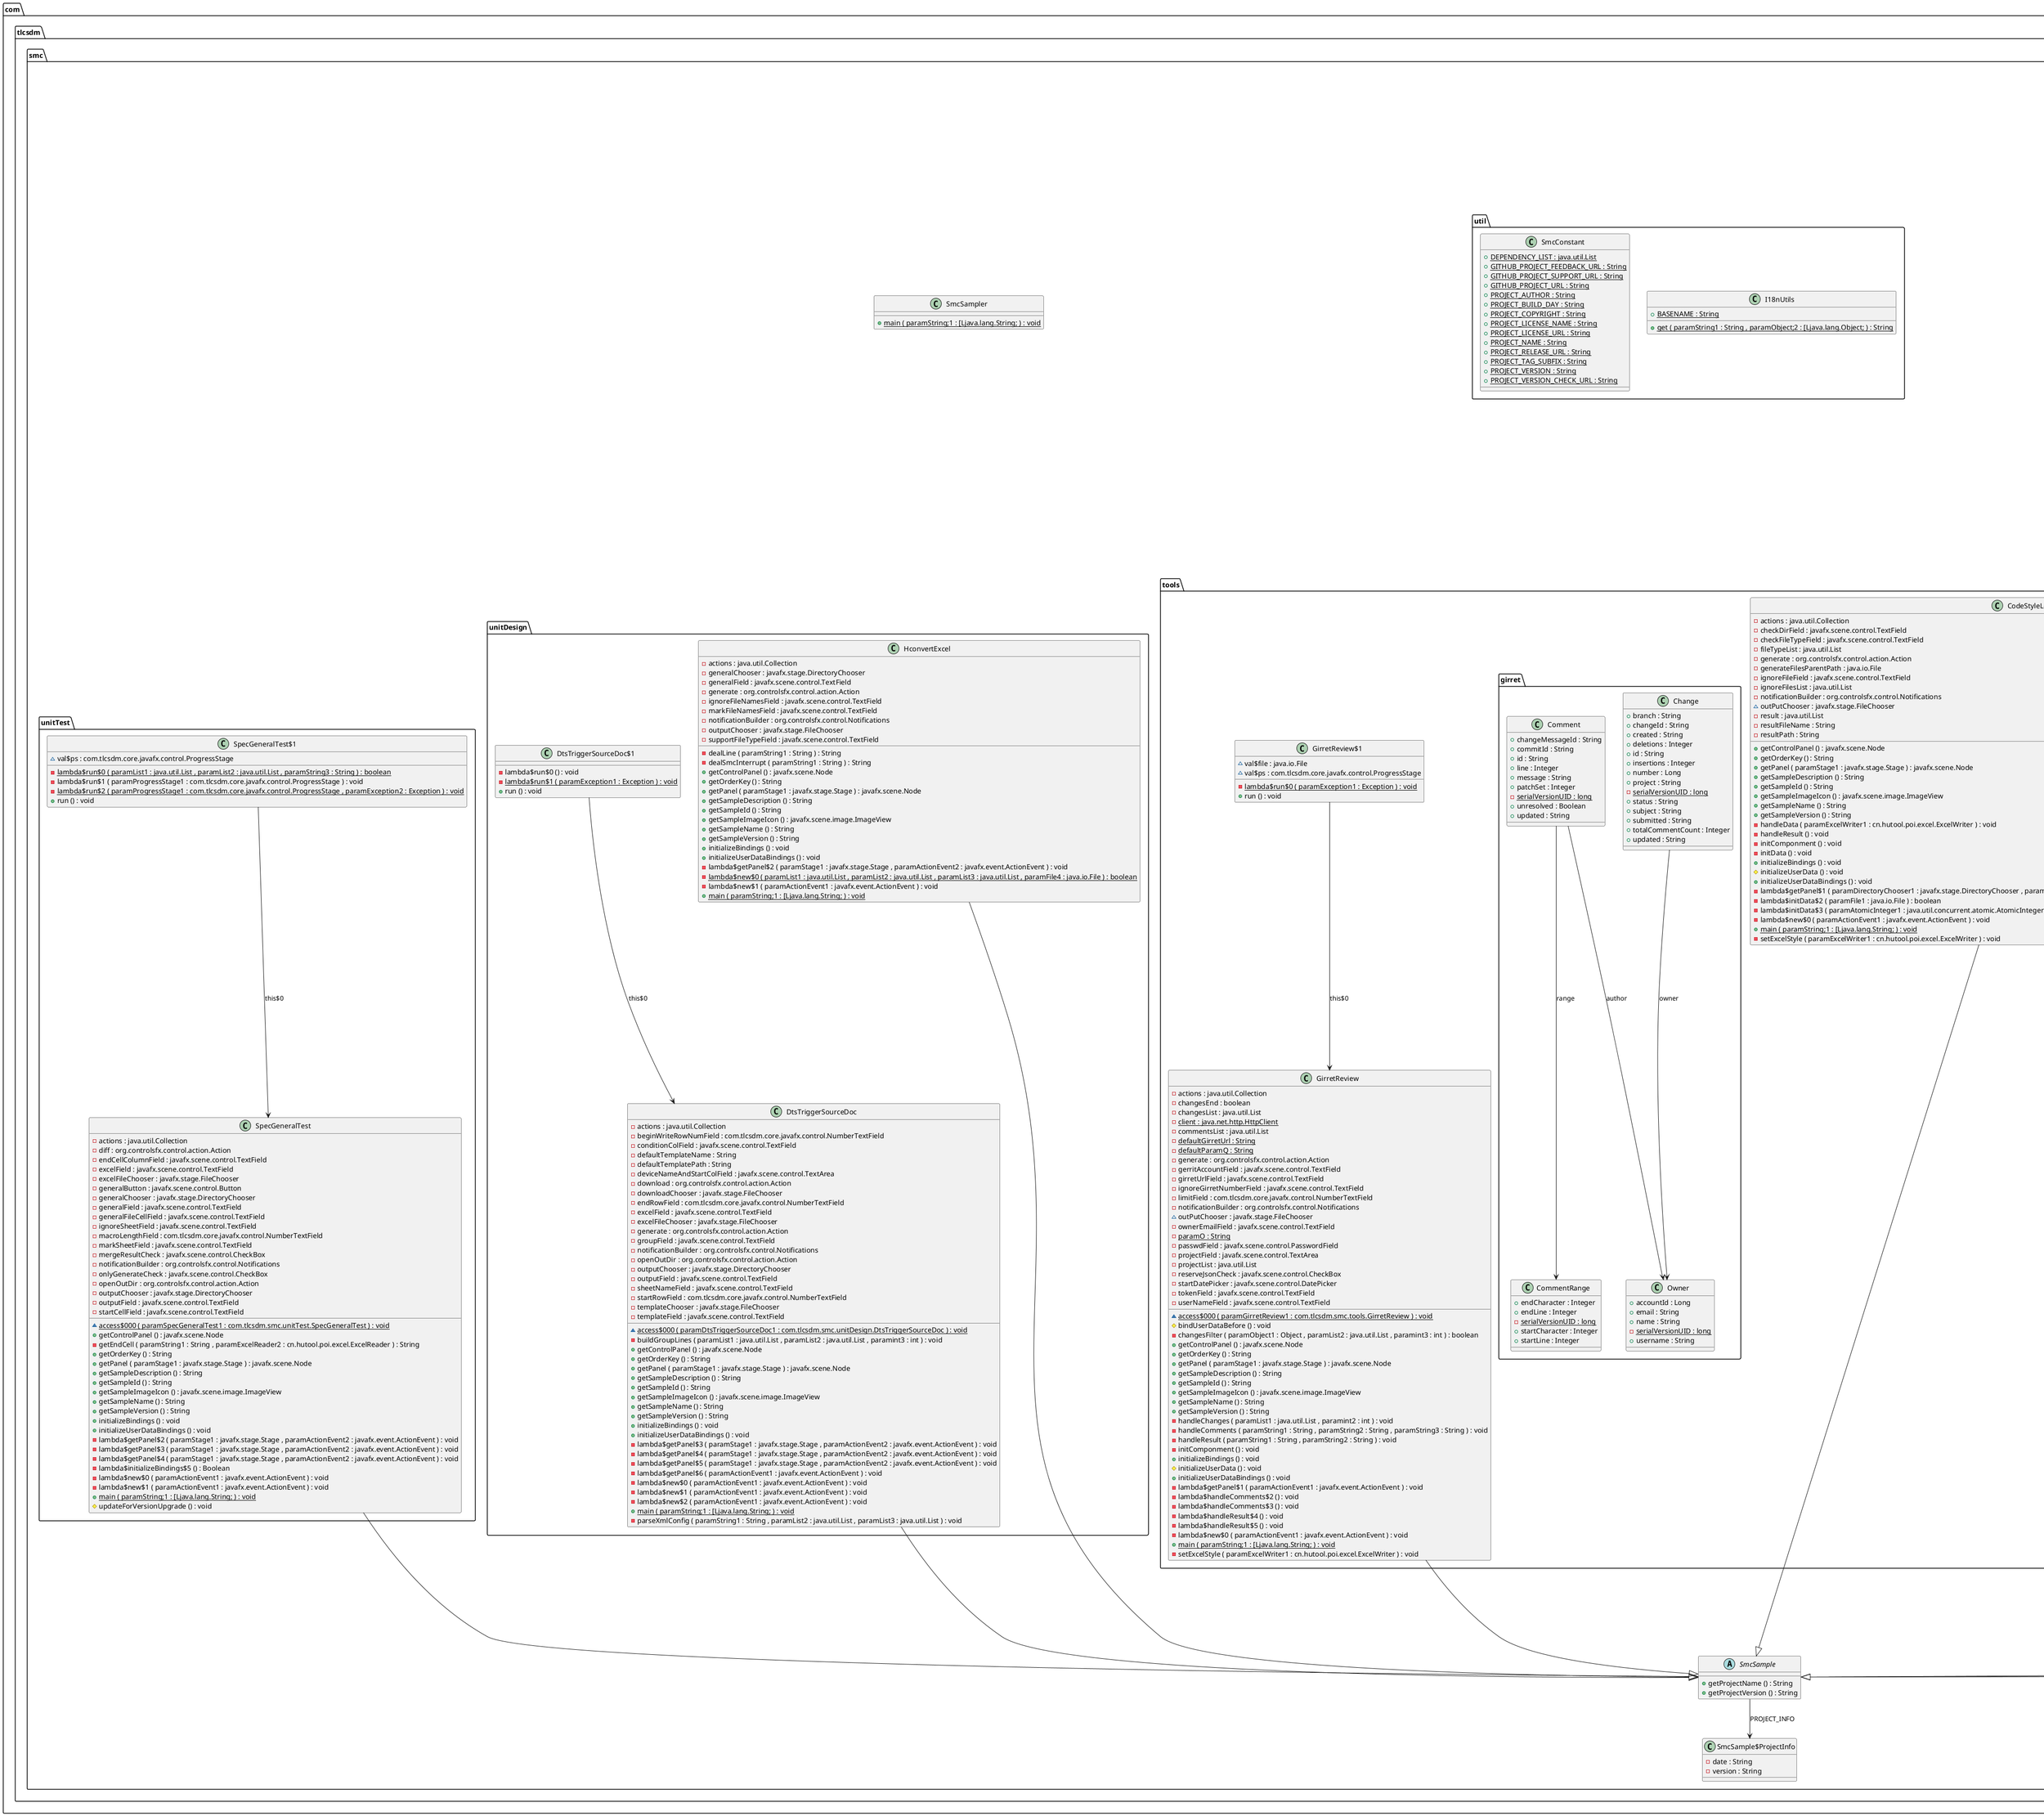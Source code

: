 @startuml

abstract class com.tlcsdm.smc.SmcSample {
	{method} +getProjectName () : String
	{method} +getProjectVersion () : String
}


class com.tlcsdm.smc.SmcSample$ProjectInfo {
	{field} -date : String
	{field} -version : String
}


class com.tlcsdm.smc.SmcSampler {
	{method}  {static} +main ( paramString;1 : [Ljava.lang.String; ) : void
}


class com.tlcsdm.smc.codeDev.DmaTriggerSourceCode {
	{field} -actions : java.util.Collection
	{field} -channelNumField : com.tlcsdm.core.javafx.control.NumberTextField
	{field} -defaultTemplateName : String
	{field} -defineLengthField : com.tlcsdm.core.javafx.control.NumberTextField
	{field} -deviceAndStartColField : javafx.scene.control.TextArea
	{field} -download : org.controlsfx.control.action.Action
	{field} -downloadChooser : javafx.stage.FileChooser
	{field} -endRowField : com.tlcsdm.core.javafx.control.NumberTextField
	{field} -excelField : javafx.scene.control.TextField
	{field} -excelFileChooser : javafx.stage.FileChooser
	{field} -generate : org.controlsfx.control.action.Action
	{field} -groupField : javafx.scene.control.TextField
	{field} -macroTemplateField : javafx.scene.control.TextField
	{field} -notificationBuilder : org.controlsfx.control.Notifications
	{field} -offsetField : com.tlcsdm.core.javafx.control.NumberTextField
	{field} -openOutDir : org.controlsfx.control.action.Action
	{field} -outParentFolder : String
	{field} -outputChooser : javafx.stage.DirectoryChooser
	{field} -outputField : javafx.scene.control.TextField
	{field} -settingComplexConditionField : javafx.scene.control.TextField
	{field} -sheetNameField : javafx.scene.control.TextField
	{field} -startRowField : com.tlcsdm.core.javafx.control.NumberTextField
	{field} -templateBindingRegNumPath : String
	{field} -templateBindingSelPath : String
	{field} -templateBindingTriggerPath : String
	{field} -templateCgdmaPath : String
	{field} -templateSettingPath : String
	{method} -createTemplateControl () : javafx.scene.control.TitledPane
	{method} +getControlPanel () : javafx.scene.Node
	{method} +getOrderKey () : String
	{method} +getPanel ( paramStage1 : javafx.stage.Stage ) : javafx.scene.Node
	{method} +getSampleDescription () : String
	{method} +getSampleId () : String
	{method} +getSampleImageIcon () : javafx.scene.image.ImageView
	{method} +getSampleName () : String
	{method} +getSampleVersion () : String
	{method} +initializeBindings () : void
	{method} +initializeUserDataBindings () : void
	{method} -lambda$getPanel$3 ( paramStage1 : javafx.stage.Stage , paramActionEvent2 : javafx.event.ActionEvent ) : void
	{method} -lambda$getPanel$4 ( paramStage1 : javafx.stage.Stage , paramActionEvent2 : javafx.event.ActionEvent ) : void
	{method} -lambda$new$0 ( paramActionEvent1 : javafx.event.ActionEvent ) : void
	{method} -lambda$new$1 ( paramActionEvent1 : javafx.event.ActionEvent ) : void
	{method} -lambda$new$2 ( paramActionEvent1 : javafx.event.ActionEvent ) : void
	{method}  {static} +main ( paramString;1 : [Ljava.lang.String; ) : void
}


class com.tlcsdm.smc.codeDev.DmaTriggerSourceCode$TransferRequest {
	{field} -device : String
	{field} -pins : String
	{field} -startCol : String
	{method} +device () : String
	{method} +equals ( paramObject1 : Object ) : boolean
	{method} +hashCode () : int
	{method} +pins () : String
	{method} +startCol () : String
	{method} +toString () : String
}


class com.tlcsdm.smc.codeDev.DtsTriggerSourceXml {
	{field} -actions : java.util.Collection
	{field} -endRowField : com.tlcsdm.core.javafx.control.NumberTextField
	{field} -excelField : javafx.scene.control.TextField
	{field} -excelFileChooser : javafx.stage.FileChooser
	{field} -generate : org.controlsfx.control.action.Action
	{field} -groupField : javafx.scene.control.TextField
	{field} -notificationBuilder : org.controlsfx.control.Notifications
	{field} -openOutDir : org.controlsfx.control.action.Action
	{field} -outputChooser : javafx.stage.DirectoryChooser
	{field} -outputField : javafx.scene.control.TextField
	{field} -sheetNameField : javafx.scene.control.TextField
	{field} -startRowField : com.tlcsdm.core.javafx.control.NumberTextField
	{field} -xmlFileNameAndStartColField : javafx.scene.control.TextArea
	{field} -xmlNameTemplateField : javafx.scene.control.TextField
	{method} +getControlPanel () : javafx.scene.Node
	{method} +getOrderKey () : String
	{method} +getPanel ( paramStage1 : javafx.stage.Stage ) : javafx.scene.Node
	{method} +getSampleDescription () : String
	{method} +getSampleId () : String
	{method} +getSampleImageIcon () : javafx.scene.image.ImageView
	{method} +getSampleName () : String
	{method} +getSampleVersion () : String
	{method} -getXmlGroupValue ( paramExcelReader1 : cn.hutool.poi.excel.ExcelReader , paramString2 : String , paramString3 : String ) : String
	{method} +initializeBindings () : void
	{method} +initializeUserDataBindings () : void
	{method} -lambda$getPanel$2 ( paramStage1 : javafx.stage.Stage , paramActionEvent2 : javafx.event.ActionEvent ) : void
	{method} -lambda$getPanel$3 ( paramStage1 : javafx.stage.Stage , paramActionEvent2 : javafx.event.ActionEvent ) : void
	{method} -lambda$new$0 ( paramActionEvent1 : javafx.event.ActionEvent ) : void
	{method} -lambda$new$1 ( paramActionEvent1 : javafx.event.ActionEvent ) : void
	{method}  {static} +main ( paramString;1 : [Ljava.lang.String; ) : void
	{method} -parseXmlConfig ( paramString1 : String , paramList2 : java.util.List , paramList3 : java.util.List ) : void
}


abstract class com.tlcsdm.smc.codeDev.ecm.AbstractEcmScript {
	{field} -actions : java.util.Collection
	{field} #categoryConfigField : javafx.scene.control.TextArea
	{field} #categoryIdColField : javafx.scene.control.TextField
	{field} #categorySheetNameField : javafx.scene.control.TextField
	{field} #categoryStartRowField : com.tlcsdm.core.javafx.control.NumberTextField
	{field} -defaultTemplateName : String
	{field} -download : org.controlsfx.control.action.Action
	{field} #downloadChooser : javafx.stage.FileChooser
	{field} #errorSourceDescColField : javafx.scene.control.TextField
	{field} #errorSourceDescColLabel : javafx.scene.control.Label
	{field} #errorSourceEnNameColField : javafx.scene.control.TextField
	{field} #errorSourceIdColField : javafx.scene.control.TextField
	{field} #errorSourceJpNameColField : javafx.scene.control.TextField
	{field} #errorSourceNumberColField : javafx.scene.control.TextField
	{field} #excelField : javafx.scene.control.TextField
	{field} #excelFileChooser : javafx.stage.FileChooser
	{field} #functionConfigField : javafx.scene.control.TextArea
	{field} -generate : org.controlsfx.control.action.Action
	{field} #notificationBuilder : org.controlsfx.control.Notifications
	{field} #openOutDir : org.controlsfx.control.action.Action
	{field} #outParentFolder : String
	{field} #outputChooser : javafx.stage.DirectoryChooser
	{field} #outputField : javafx.scene.control.TextField
	{field} #productConfigField : javafx.scene.control.TextArea
	{field} #sheetNameField : javafx.scene.control.TextField
	{field} #startRowField : com.tlcsdm.core.javafx.control.NumberTextField
	{field} #tagConfigField : javafx.scene.control.TextArea
	{field} #tagConfigLabel : javafx.scene.control.Label
	{field} -viewGroovyScript : org.controlsfx.control.action.Action
	{method} #buildTagData ( paramLinkedHashMap1 : java.util.LinkedHashMap , paramExcelReader2 : cn.hutool.poi.excel.ExcelReader , paramint3 : int ) : java.util.List
	{method} #createCategoryControl () : javafx.scene.control.TitledPane
	{method} #createCategoryMap () : java.util.LinkedHashMap
	{method} #createErrorSourceControl () : javafx.scene.control.TitledPane
	{method} #createOperationMap () : java.util.LinkedHashMap
	{method} #createProductInfo () : cn.hutool.core.map.multi.ListValueMap
	{method} #createProductMap () : java.util.LinkedHashMap
	{method} #createTagMap () : java.util.LinkedHashMap
	{method} #dealCategoryData () : java.util.List
	{method} #dealData () : void
	{method}  {abstract} #dealErrorSourceData ( paramExcelReader1 : cn.hutool.poi.excel.ExcelReader , paramint2 : int , paramString3 : String ) : java.util.Map
	{method} #dealProductData () : void
	{method} +getControlPanel () : javafx.scene.Node
	{method}  {abstract} #getFtlPath () : String
	{method}  {abstract} #getGroovyPath () : String
	{method} +getPanel ( paramStage1 : javafx.stage.Stage ) : javafx.scene.Node
	{method} +getSampleDescription () : String
	{method} +getSampleImageIcon () : javafx.scene.image.ImageView
	{method} +getSampleVersion () : String
	{method} #initDefaultValue () : void
	{method} +initializeBindings () : void
	{method} +initializeUserDataBindings () : void
	{method} -lambda$getPanel$6 ( paramStage1 : javafx.stage.Stage , paramActionEvent2 : javafx.event.ActionEvent ) : void
	{method} -lambda$getPanel$7 ( paramStage1 : javafx.stage.Stage , paramActionEvent2 : javafx.event.ActionEvent ) : void
	{method} -lambda$new$0 ( paramActionEvent1 : javafx.event.ActionEvent ) : void
	{method} -lambda$new$1 ( paramActionEvent1 : javafx.event.ActionEvent ) : void
	{method}  {static} -lambda$new$2 ( paramGroovyCodeArea1 : com.tlcsdm.core.javafx.richtext.GroovyCodeArea , paramActionEvent2 : javafx.event.ActionEvent , paramStage3 : javafx.stage.Stage ) : void
	{method}  {static} -lambda$new$3 ( paramActionEvent1 : javafx.event.ActionEvent , paramStage2 : javafx.stage.Stage ) : void
	{method} -lambda$new$4 ( paramActionEvent1 : javafx.event.ActionEvent ) : void
	{method} -lambda$new$5 ( paramActionEvent1 : javafx.event.ActionEvent ) : void
	{method} #postMergeResult () : void
}


abstract class com.tlcsdm.smc.codeDev.ecm.AbstractU2XFamilyScript {
	{method} #dealErrorSourceData ( paramExcelReader1 : cn.hutool.poi.excel.ExcelReader , paramint2 : int , paramString3 : String ) : java.util.Map
	{method} #handlerErrorSourceMap ( paramMap1 : java.util.Map , paramString2 : String , paramint3 : int ) : void
	{method} #handlerOperationSupport ( paramMap1 : java.util.Map , paramString2 : String , paramboolean3 : boolean ) : void
}


class com.tlcsdm.smc.codeDev.ecm.C1MEcmScript {
	{method} +createErrorSourceControl () : javafx.scene.control.TitledPane
	{method} #dealErrorSourceData ( paramExcelReader1 : cn.hutool.poi.excel.ExcelReader , paramint2 : int , paramString3 : String ) : java.util.Map
	{method} #getFtlPath () : String
	{method} #getGroovyPath () : String
	{method} +getOrderKey () : String
	{method} +getPanel ( paramStage1 : javafx.stage.Stage ) : javafx.scene.Node
	{method} +getSampleId () : String
	{method} +getSampleName () : String
	{method} -handlerErrorSourceMap ( paramMap1 : java.util.Map ) : void
	{method} -handlerOperationSupport ( paramMap1 : java.util.Map , paramString2 : String , paramboolean3 : boolean ) : void
	{method} #initDefaultValue () : void
	{method} +initializeUserDataBindings () : void
	{method}  {static} +main ( paramString;1 : [Ljava.lang.String; ) : void
}


class com.tlcsdm.smc.codeDev.ecm.U2AEcmScript {
	{method} +createErrorSourceControl () : javafx.scene.control.TitledPane
	{method} #getFtlPath () : String
	{method} #getGroovyPath () : String
	{method} +getOrderKey () : String
	{method} +getPanel ( paramStage1 : javafx.stage.Stage ) : javafx.scene.Node
	{method} +getSampleId () : String
	{method} +getSampleName () : String
	{method} #initDefaultValue () : void
	{method} +initializeUserDataBindings () : void
	{method}  {static} +main ( paramString;1 : [Ljava.lang.String; ) : void
}


class com.tlcsdm.smc.codeDev.ecm.U2CEcmScript {
	{method} #getFtlPath () : String
	{method} #getGroovyPath () : String
	{method} +getOrderKey () : String
	{method} +getPanel ( paramStage1 : javafx.stage.Stage ) : javafx.scene.Node
	{method} +getSampleId () : String
	{method} +getSampleName () : String
	{method} #initDefaultValue () : void
	{method} +initializeUserDataBindings () : void
	{method}  {static} +main ( paramString;1 : [Ljava.lang.String; ) : void
}


class com.tlcsdm.smc.config.SmcGroovyLoaderProvider {
	{method} +getGroovyLoaderPath () : java.net.URL
}


class com.tlcsdm.smc.config.SmcTemplateLoaderProvider {
	{method} +getTemplateLoader () : freemarker.cache.TemplateLoader
}


class com.tlcsdm.smc.config.SmcTreeViewCellFactory {
	{method}  {static} -lambda$setupContextMenu$1 ( paramContextMenu1 : javafx.scene.control.ContextMenu , paramMenuItem2 : javafx.scene.control.MenuItem , paramObservableValue3 : javafx.beans.value.ObservableValue , paramSample4 : com.tlcsdm.frame.Sample , paramSample5 : com.tlcsdm.frame.Sample ) : void
	{method} -lambda$setupImageBinding$0 ( paramTreeCell1 : javafx.scene.control.TreeCell ) : javafx.scene.image.ImageView
	{method} +setupContextMenu ( paramTreeCell1 : javafx.scene.control.TreeCell , paramTreeView2 : javafx.scene.control.TreeView ) : void
	{method} +setupImageBinding ( paramTreeCell1 : javafx.scene.control.TreeCell ) : void
}


class com.tlcsdm.smc.provider.SmcBanner {
	{method} +printBanner () : void
}


class com.tlcsdm.smc.provider.SmcCenterPanelProvider {
	{field} -masker : org.controlsfx.control.MaskerPane
	{field} -scrollPane : javafx.scene.control.ScrollPane
	{field} -selectedProject : com.tlcsdm.frame.model.Project
	{field} -selectedSample : com.tlcsdm.frame.SampleBase
	{field} -stage : javafx.stage.Stage
	{method} -buildSmcContent ( paramSample1 : com.tlcsdm.frame.Sample ) : javafx.scene.Node
	{method} +changeSample () : void
	{method} +getCenterPanel () : javafx.scene.Node
	{method} +handleWelcomePage ( paramWelcomePage1 : com.tlcsdm.frame.model.WelcomePage ) : void
	{method} -prepareContent ( paramScrollPane1 : javafx.scene.control.ScrollPane ) : void
	{method} -updateContent () : void
	{method} +updateSampleChild ( paramSample1 : com.tlcsdm.frame.Sample , paramProject2 : com.tlcsdm.frame.model.Project ) : void
}


class com.tlcsdm.smc.provider.SmcConfigurationProvider {
	{method} +getAppIcon () : javafx.scene.image.Image
	{method} +getSceneStylesheet () : String
	{method} +getStageTitle () : String
	{method} +getTheme () : com.tlcsdm.frame.model.FXSamplerTheme
}


class com.tlcsdm.smc.provider.SmcLoginCheckProvider {
	{method} +checkInformation ( paramLoginNodes1 : com.tlcsdm.login.LoginNodes ) : boolean
	{method} +initNode ( paramLoginNodes1 : com.tlcsdm.login.LoginNodes ) : void
	{method} -login () : void
	{method} +loginAction ( paramStage1 : javafx.stage.Stage , paramLoginNodes2 : com.tlcsdm.login.LoginNodes ) : void
	{method} +signAction ( paramLoginNodes1 : com.tlcsdm.login.LoginNodes ) : void
	{method} +user_exist () : Boolean
	{method} +user_right () : Boolean
}


class com.tlcsdm.smc.provider.SmcMenubarConfigrationProvider {
	{field} -about : org.controlsfx.control.action.Action
	{field} -actions : java.util.Collection
	{field} -api : org.controlsfx.control.action.Action
	{field} -colorPicker : org.controlsfx.control.action.Action
	{field} -contactSupport : org.controlsfx.control.action.Action
	{field} -css : org.controlsfx.control.action.Action
	{field} -exit : org.controlsfx.control.action.Action
	{field} -export : org.controlsfx.control.action.Action
	{field} -fullscreen : org.controlsfx.control.action.Action
	{field} -fxml : org.controlsfx.control.action.Action
	{field} -helpContent : org.controlsfx.control.action.Action
	{field} -induct : org.controlsfx.control.action.Action
	{field} -languageGroup : org.controlsfx.control.action.ActionGroup
	{field} -logConsole : org.controlsfx.control.action.Action
	{field} -openLogDir : org.controlsfx.control.action.Action
	{field} -openSysConfig : org.controlsfx.control.action.Action
	{field} -openUserData : org.controlsfx.control.action.Action
	{field} -pathWatch : org.controlsfx.control.action.Action
	{field} -preferences : org.controlsfx.control.action.Action
	{field} -release : org.controlsfx.control.action.Action
	{field} -restart : org.controlsfx.control.action.Action
	{field} -screenshot : org.controlsfx.control.action.Action
	{field} -submitFeedback : org.controlsfx.control.action.Action
	{method}  {static} -lambda$new$0 ( paramActionEvent1 : javafx.event.ActionEvent ) : void
	{method}  {static} -lambda$new$1 ( paramActionEvent1 : javafx.event.ActionEvent ) : void
	{method}  {static} -lambda$new$10 ( paramString1 : String ) : void
	{method}  {static} -lambda$new$11 ( paramActionEvent1 : javafx.event.ActionEvent , paramStage2 : javafx.stage.Stage ) : void
	{method}  {static} -lambda$new$12 ( paramActionEvent1 : javafx.event.ActionEvent ) : void
	{method}  {static} -lambda$new$13 ( paramActionEvent1 : javafx.event.ActionEvent ) : void
	{method}  {static} -lambda$new$14 ( paramActionEvent1 : javafx.event.ActionEvent ) : void
	{method}  {static} -lambda$new$15 () : void
	{method}  {static} -lambda$new$16 ( paramObject1 : Object ) : void
	{method}  {static} -lambda$new$2 ( paramActionEvent1 : javafx.event.ActionEvent ) : void
	{method}  {static} -lambda$new$3 ( paramActionEvent1 : javafx.event.ActionEvent ) : void
	{method}  {static} -lambda$new$4 ( paramActionEvent1 : javafx.event.ActionEvent ) : void
	{method}  {static} -lambda$new$5 ( paramActionEvent1 : javafx.event.ActionEvent ) : void
	{method}  {static} -lambda$new$6 ( paramActionEvent1 : javafx.event.ActionEvent ) : void
	{method}  {static} -lambda$new$7 ( paramActionEvent1 : javafx.event.ActionEvent ) : void
	{method}  {static} -lambda$new$8 ( paramDependencyInfo$Dependency1 : com.tlcsdm.core.util.DependencyInfo$Dependency ) : boolean
	{method}  {static} -lambda$new$9 ( paramActionEvent1 : javafx.event.ActionEvent , paramStage2 : javafx.stage.Stage ) : void
	{method} +setMenuBar ( paramMenuBar1 : javafx.scene.control.MenuBar ) : void
}


class com.tlcsdm.smc.provider.SmcSamplePostProcessorProvider {
	{field} {static} +SAMPLES_DEPTH : String
	{field} {static} +SAMPLES_FOLDER : String
	{field} {static} +SAMPLES_ROOTID : String
	{field} {static} +SAMPLES_XMLPREFIX : String
	{field} {static} -root : javafx.scene.control.CheckBoxTreeItem
	{field} {static} -sampleNodeList : java.util.List
	{field} {static} -sampleTree : org.controlsfx.control.CheckTreeView
	{method} -buildTree ( paramTreeNode1 : cn.hutool.core.lang.tree.TreeNode , paramObservableList2 : javafx.collections.ObservableList , paramCheckBoxTreeItem3 : javafx.scene.control.CheckBoxTreeItem ) : void
	{method} -lambda$postProcessBeanFactory$0 ( paramTreeItem1 : javafx.scene.control.TreeItem ) : void
	{method}  {static} -lambda$postProcessBeanFactory$1 ( paramSet1 : java.util.Set , paramTreeNode2 : cn.hutool.core.lang.tree.TreeNode ) : void
	{method} +postProcessBeanFactory () : void
}


class com.tlcsdm.smc.provider.SmcSampleTreeViewConfiguration {
	{method} +cellFactory () : javafx.util.Callback
	{method} +configSampleTreeView ( paramSampleTreeViewModel1 : com.tlcsdm.frame.model.SampleTreeViewModel ) : void
}


class com.tlcsdm.smc.provider.SmcSamplerProjectProvider {
	{method} +getModuleName () : String
	{method} +getProjectName () : String
	{method} +getSampleBasePackage () : String
	{method} +getWelcomeBackgroundImagePane () : javafx.scene.layout.Pane
	{method} +getWelcomePage () : com.tlcsdm.frame.model.WelcomePage
}


class com.tlcsdm.smc.provider.SmcSplashProvider {
	{method} +appStartingHandler ( paramApplicationStartingEvent1 : com.tlcsdm.core.event.ApplicationStartingEvent ) : void
	{method} +getImage () : javafx.scene.image.Image
}


class com.tlcsdm.smc.provider.SmcVersionCheckerProvider {
	{field} {static} -result : String
	{method} +checkNewVersion () : void
	{method}  {static} -lambda$checkNewVersion$0 ( paramString1 : String ) : void
}


class com.tlcsdm.smc.tools.CodeStyleLength120 {
	{field} -actions : java.util.Collection
	{field} -checkDirField : javafx.scene.control.TextField
	{field} -checkFileTypeField : javafx.scene.control.TextField
	{field} -fileTypeList : java.util.List
	{field} -generate : org.controlsfx.control.action.Action
	{field} -generateFilesParentPath : java.io.File
	{field} -ignoreFileField : javafx.scene.control.TextField
	{field} -ignoreFilesList : java.util.List
	{field} -notificationBuilder : org.controlsfx.control.Notifications
	{field} ~outPutChooser : javafx.stage.FileChooser
	{field} -result : java.util.List
	{field} -resultFileName : String
	{field} -resultPath : String
	{method} +getControlPanel () : javafx.scene.Node
	{method} +getOrderKey () : String
	{method} +getPanel ( paramStage1 : javafx.stage.Stage ) : javafx.scene.Node
	{method} +getSampleDescription () : String
	{method} +getSampleId () : String
	{method} +getSampleImageIcon () : javafx.scene.image.ImageView
	{method} +getSampleName () : String
	{method} +getSampleVersion () : String
	{method} -handleData ( paramExcelWriter1 : cn.hutool.poi.excel.ExcelWriter ) : void
	{method} -handleResult () : void
	{method} -initComponment () : void
	{method} -initData () : void
	{method} +initializeBindings () : void
	{method} #initializeUserData () : void
	{method} +initializeUserDataBindings () : void
	{method} -lambda$getPanel$1 ( paramDirectoryChooser1 : javafx.stage.DirectoryChooser , paramStage2 : javafx.stage.Stage , paramActionEvent3 : javafx.event.ActionEvent ) : void
	{method} -lambda$initData$2 ( paramFile1 : java.io.File ) : boolean
	{method} -lambda$initData$3 ( paramAtomicInteger1 : java.util.concurrent.atomic.AtomicInteger , paramFile2 : java.io.File , paramString3 : String ) : void
	{method} -lambda$new$0 ( paramActionEvent1 : javafx.event.ActionEvent ) : void
	{method}  {static} +main ( paramString;1 : [Ljava.lang.String; ) : void
	{method} -setExcelStyle ( paramExcelWriter1 : cn.hutool.poi.excel.ExcelWriter ) : void
}


class com.tlcsdm.smc.tools.GirretReview {
	{field} -actions : java.util.Collection
	{field} -changesEnd : boolean
	{field} -changesList : java.util.List
	{field} {static} -client : java.net.http.HttpClient
	{field} -commentsList : java.util.List
	{field} {static} -defaultGirretUrl : String
	{field} {static} -defaultParamQ : String
	{field} -generate : org.controlsfx.control.action.Action
	{field} -gerritAccountField : javafx.scene.control.TextField
	{field} -girretUrlField : javafx.scene.control.TextField
	{field} -ignoreGirretNumberField : javafx.scene.control.TextField
	{field} -limitField : com.tlcsdm.core.javafx.control.NumberTextField
	{field} -notificationBuilder : org.controlsfx.control.Notifications
	{field} ~outPutChooser : javafx.stage.FileChooser
	{field} -ownerEmailField : javafx.scene.control.TextField
	{field} {static} -paramO : String
	{field} -passwdField : javafx.scene.control.PasswordField
	{field} -projectField : javafx.scene.control.TextArea
	{field} -projectList : java.util.List
	{field} -reserveJsonCheck : javafx.scene.control.CheckBox
	{field} -startDatePicker : javafx.scene.control.DatePicker
	{field} -tokenField : javafx.scene.control.TextField
	{field} -userNameField : javafx.scene.control.TextField
	{method}  {static} ~access$000 ( paramGirretReview1 : com.tlcsdm.smc.tools.GirretReview ) : void
	{method} #bindUserDataBefore () : void
	{method} -changesFilter ( paramObject1 : Object , paramList2 : java.util.List , paramint3 : int ) : boolean
	{method} +getControlPanel () : javafx.scene.Node
	{method} +getOrderKey () : String
	{method} +getPanel ( paramStage1 : javafx.stage.Stage ) : javafx.scene.Node
	{method} +getSampleDescription () : String
	{method} +getSampleId () : String
	{method} +getSampleImageIcon () : javafx.scene.image.ImageView
	{method} +getSampleName () : String
	{method} +getSampleVersion () : String
	{method} -handleChanges ( paramList1 : java.util.List , paramint2 : int ) : void
	{method} -handleComments ( paramString1 : String , paramString2 : String , paramString3 : String ) : void
	{method} -handleResult ( paramString1 : String , paramString2 : String ) : void
	{method} -initComponment () : void
	{method} +initializeBindings () : void
	{method} #initializeUserData () : void
	{method} +initializeUserDataBindings () : void
	{method} -lambda$getPanel$1 ( paramActionEvent1 : javafx.event.ActionEvent ) : void
	{method} -lambda$handleComments$2 () : void
	{method} -lambda$handleComments$3 () : void
	{method} -lambda$handleResult$4 () : void
	{method} -lambda$handleResult$5 () : void
	{method} -lambda$new$0 ( paramActionEvent1 : javafx.event.ActionEvent ) : void
	{method}  {static} +main ( paramString;1 : [Ljava.lang.String; ) : void
	{method} -setExcelStyle ( paramExcelWriter1 : cn.hutool.poi.excel.ExcelWriter ) : void
}


class com.tlcsdm.smc.tools.GirretReview$1 {
	{field} ~val$file : java.io.File
	{field} ~val$ps : com.tlcsdm.core.javafx.control.ProgressStage
	{method}  {static} -lambda$run$0 ( paramException1 : Exception ) : void
	{method} +run () : void
}


class com.tlcsdm.smc.tools.girret.Change {
	{field} +branch : String
	{field} +changeId : String
	{field} +created : String
	{field} +deletions : Integer
	{field} +id : String
	{field} +insertions : Integer
	{field} +number : Long
	{field} +project : String
	{field} {static} -serialVersionUID : long
	{field} +status : String
	{field} +subject : String
	{field} +submitted : String
	{field} +totalCommentCount : Integer
	{field} +updated : String
}


class com.tlcsdm.smc.tools.girret.Comment {
	{field} +changeMessageId : String
	{field} +commitId : String
	{field} +id : String
	{field} +line : Integer
	{field} +message : String
	{field} +patchSet : Integer
	{field} {static} -serialVersionUID : long
	{field} +unresolved : Boolean
	{field} +updated : String
}


class com.tlcsdm.smc.tools.girret.CommentRange {
	{field} +endCharacter : Integer
	{field} +endLine : Integer
	{field} {static} -serialVersionUID : long
	{field} +startCharacter : Integer
	{field} +startLine : Integer
}


class com.tlcsdm.smc.tools.girret.Owner {
	{field} +accountId : Long
	{field} +email : String
	{field} +name : String
	{field} {static} -serialVersionUID : long
	{field} +username : String
}


class com.tlcsdm.smc.unitDesign.DtsTriggerSourceDoc {
	{field} -actions : java.util.Collection
	{field} -beginWriteRowNumField : com.tlcsdm.core.javafx.control.NumberTextField
	{field} -conditionColField : javafx.scene.control.TextField
	{field} -defaultTemplateName : String
	{field} -defaultTemplatePath : String
	{field} -deviceNameAndStartColField : javafx.scene.control.TextArea
	{field} -download : org.controlsfx.control.action.Action
	{field} -downloadChooser : javafx.stage.FileChooser
	{field} -endRowField : com.tlcsdm.core.javafx.control.NumberTextField
	{field} -excelField : javafx.scene.control.TextField
	{field} -excelFileChooser : javafx.stage.FileChooser
	{field} -generate : org.controlsfx.control.action.Action
	{field} -groupField : javafx.scene.control.TextField
	{field} -notificationBuilder : org.controlsfx.control.Notifications
	{field} -openOutDir : org.controlsfx.control.action.Action
	{field} -outputChooser : javafx.stage.DirectoryChooser
	{field} -outputField : javafx.scene.control.TextField
	{field} -sheetNameField : javafx.scene.control.TextField
	{field} -startRowField : com.tlcsdm.core.javafx.control.NumberTextField
	{field} -templateChooser : javafx.stage.FileChooser
	{field} -templateField : javafx.scene.control.TextField
	{method}  {static} ~access$000 ( paramDtsTriggerSourceDoc1 : com.tlcsdm.smc.unitDesign.DtsTriggerSourceDoc ) : void
	{method} -buildGroupLines ( paramList1 : java.util.List , paramList2 : java.util.List , paramint3 : int ) : void
	{method} +getControlPanel () : javafx.scene.Node
	{method} +getOrderKey () : String
	{method} +getPanel ( paramStage1 : javafx.stage.Stage ) : javafx.scene.Node
	{method} +getSampleDescription () : String
	{method} +getSampleId () : String
	{method} +getSampleImageIcon () : javafx.scene.image.ImageView
	{method} +getSampleName () : String
	{method} +getSampleVersion () : String
	{method} +initializeBindings () : void
	{method} +initializeUserDataBindings () : void
	{method} -lambda$getPanel$3 ( paramStage1 : javafx.stage.Stage , paramActionEvent2 : javafx.event.ActionEvent ) : void
	{method} -lambda$getPanel$4 ( paramStage1 : javafx.stage.Stage , paramActionEvent2 : javafx.event.ActionEvent ) : void
	{method} -lambda$getPanel$5 ( paramStage1 : javafx.stage.Stage , paramActionEvent2 : javafx.event.ActionEvent ) : void
	{method} -lambda$getPanel$6 ( paramActionEvent1 : javafx.event.ActionEvent ) : void
	{method} -lambda$new$0 ( paramActionEvent1 : javafx.event.ActionEvent ) : void
	{method} -lambda$new$1 ( paramActionEvent1 : javafx.event.ActionEvent ) : void
	{method} -lambda$new$2 ( paramActionEvent1 : javafx.event.ActionEvent ) : void
	{method}  {static} +main ( paramString;1 : [Ljava.lang.String; ) : void
	{method} -parseXmlConfig ( paramString1 : String , paramList2 : java.util.List , paramList3 : java.util.List ) : void
}


class com.tlcsdm.smc.unitDesign.DtsTriggerSourceDoc$1 {
	{method} -lambda$run$0 () : void
	{method}  {static} -lambda$run$1 ( paramException1 : Exception ) : void
	{method} +run () : void
}


class com.tlcsdm.smc.unitDesign.HconvertExcel {
	{field} -actions : java.util.Collection
	{field} -generalChooser : javafx.stage.DirectoryChooser
	{field} -generalField : javafx.scene.control.TextField
	{field} -generate : org.controlsfx.control.action.Action
	{field} -ignoreFileNamesField : javafx.scene.control.TextField
	{field} -markFileNamesField : javafx.scene.control.TextField
	{field} -notificationBuilder : org.controlsfx.control.Notifications
	{field} -outputChooser : javafx.stage.FileChooser
	{field} -supportFileTypeField : javafx.scene.control.TextField
	{method} -dealLine ( paramString1 : String ) : String
	{method} -dealSmcInterrupt ( paramString1 : String ) : String
	{method} +getControlPanel () : javafx.scene.Node
	{method} +getOrderKey () : String
	{method} +getPanel ( paramStage1 : javafx.stage.Stage ) : javafx.scene.Node
	{method} +getSampleDescription () : String
	{method} +getSampleId () : String
	{method} +getSampleImageIcon () : javafx.scene.image.ImageView
	{method} +getSampleName () : String
	{method} +getSampleVersion () : String
	{method} +initializeBindings () : void
	{method} +initializeUserDataBindings () : void
	{method} -lambda$getPanel$2 ( paramStage1 : javafx.stage.Stage , paramActionEvent2 : javafx.event.ActionEvent ) : void
	{method}  {static} -lambda$new$0 ( paramList1 : java.util.List , paramList2 : java.util.List , paramList3 : java.util.List , paramFile4 : java.io.File ) : boolean
	{method} -lambda$new$1 ( paramActionEvent1 : javafx.event.ActionEvent ) : void
	{method}  {static} +main ( paramString;1 : [Ljava.lang.String; ) : void
}


class com.tlcsdm.smc.unitTest.SpecGeneralTest {
	{field} -actions : java.util.Collection
	{field} -diff : org.controlsfx.control.action.Action
	{field} -endCellColumnField : javafx.scene.control.TextField
	{field} -excelField : javafx.scene.control.TextField
	{field} -excelFileChooser : javafx.stage.FileChooser
	{field} -generalButton : javafx.scene.control.Button
	{field} -generalChooser : javafx.stage.DirectoryChooser
	{field} -generalField : javafx.scene.control.TextField
	{field} -generalFileCellField : javafx.scene.control.TextField
	{field} -ignoreSheetField : javafx.scene.control.TextField
	{field} -macroLengthField : com.tlcsdm.core.javafx.control.NumberTextField
	{field} -markSheetField : javafx.scene.control.TextField
	{field} -mergeResultCheck : javafx.scene.control.CheckBox
	{field} -notificationBuilder : org.controlsfx.control.Notifications
	{field} -onlyGenerateCheck : javafx.scene.control.CheckBox
	{field} -openOutDir : org.controlsfx.control.action.Action
	{field} -outputChooser : javafx.stage.DirectoryChooser
	{field} -outputField : javafx.scene.control.TextField
	{field} -startCellField : javafx.scene.control.TextField
	{method}  {static} ~access$000 ( paramSpecGeneralTest1 : com.tlcsdm.smc.unitTest.SpecGeneralTest ) : void
	{method} +getControlPanel () : javafx.scene.Node
	{method} -getEndCell ( paramString1 : String , paramExcelReader2 : cn.hutool.poi.excel.ExcelReader ) : String
	{method} +getOrderKey () : String
	{method} +getPanel ( paramStage1 : javafx.stage.Stage ) : javafx.scene.Node
	{method} +getSampleDescription () : String
	{method} +getSampleId () : String
	{method} +getSampleImageIcon () : javafx.scene.image.ImageView
	{method} +getSampleName () : String
	{method} +getSampleVersion () : String
	{method} +initializeBindings () : void
	{method} +initializeUserDataBindings () : void
	{method} -lambda$getPanel$2 ( paramStage1 : javafx.stage.Stage , paramActionEvent2 : javafx.event.ActionEvent ) : void
	{method} -lambda$getPanel$3 ( paramStage1 : javafx.stage.Stage , paramActionEvent2 : javafx.event.ActionEvent ) : void
	{method} -lambda$getPanel$4 ( paramStage1 : javafx.stage.Stage , paramActionEvent2 : javafx.event.ActionEvent ) : void
	{method} -lambda$initializeBindings$5 () : Boolean
	{method} -lambda$new$0 ( paramActionEvent1 : javafx.event.ActionEvent ) : void
	{method} -lambda$new$1 ( paramActionEvent1 : javafx.event.ActionEvent ) : void
	{method}  {static} +main ( paramString;1 : [Ljava.lang.String; ) : void
	{method} #updateForVersionUpgrade () : void
}


class com.tlcsdm.smc.unitTest.SpecGeneralTest$1 {
	{field} ~val$ps : com.tlcsdm.core.javafx.control.ProgressStage
	{method}  {static} -lambda$run$0 ( paramList1 : java.util.List , paramList2 : java.util.List , paramString3 : String ) : boolean
	{method} -lambda$run$1 ( paramProgressStage1 : com.tlcsdm.core.javafx.control.ProgressStage ) : void
	{method}  {static} -lambda$run$2 ( paramProgressStage1 : com.tlcsdm.core.javafx.control.ProgressStage , paramException2 : Exception ) : void
	{method} +run () : void
}


class com.tlcsdm.smc.util.I18nUtils {
	{field} {static} +BASENAME : String
	{method}  {static} +get ( paramString1 : String , paramObject;2 : [Ljava.lang.Object; ) : String
}


class com.tlcsdm.smc.util.SmcConstant {
	{field} {static} +DEPENDENCY_LIST : java.util.List
	{field} {static} +GITHUB_PROJECT_FEEDBACK_URL : String
	{field} {static} +GITHUB_PROJECT_SUPPORT_URL : String
	{field} {static} +GITHUB_PROJECT_URL : String
	{field} {static} +PROJECT_AUTHOR : String
	{field} {static} +PROJECT_BUILD_DAY : String
	{field} {static} +PROJECT_COPYRIGHT : String
	{field} {static} +PROJECT_LICENSE_NAME : String
	{field} {static} +PROJECT_LICENSE_URL : String
	{field} {static} +PROJECT_NAME : String
	{field} {static} +PROJECT_RELEASE_URL : String
	{field} {static} +PROJECT_TAG_SUBFIX : String
	{field} {static} +PROJECT_VERSION : String
	{field} {static} +PROJECT_VERSION_CHECK_URL : String
}




com.tlcsdm.smc.SmcSample -->  com.tlcsdm.smc.SmcSample$ProjectInfo : PROJECT_INFO
com.tlcsdm.smc.codeDev.DmaTriggerSourceCode --|>  com.tlcsdm.smc.SmcSample
com.tlcsdm.smc.codeDev.DtsTriggerSourceXml --|>  com.tlcsdm.smc.SmcSample
com.tlcsdm.smc.codeDev.ecm.AbstractEcmScript --|>  com.tlcsdm.smc.SmcSample
com.tlcsdm.smc.codeDev.ecm.AbstractU2XFamilyScript --|>  com.tlcsdm.smc.codeDev.ecm.AbstractEcmScript
com.tlcsdm.smc.codeDev.ecm.C1MEcmScript --|>  com.tlcsdm.smc.codeDev.ecm.AbstractEcmScript
com.tlcsdm.smc.codeDev.ecm.U2AEcmScript --|>  com.tlcsdm.smc.codeDev.ecm.AbstractU2XFamilyScript
com.tlcsdm.smc.codeDev.ecm.U2CEcmScript --|>  com.tlcsdm.smc.codeDev.ecm.AbstractU2XFamilyScript
com.tlcsdm.smc.tools.CodeStyleLength120 --|>  com.tlcsdm.smc.SmcSample
com.tlcsdm.smc.tools.GirretReview --|>  com.tlcsdm.smc.SmcSample
com.tlcsdm.smc.tools.GirretReview$1 -->  com.tlcsdm.smc.tools.GirretReview : this$0
com.tlcsdm.smc.tools.girret.Change -->  com.tlcsdm.smc.tools.girret.Owner : owner
com.tlcsdm.smc.tools.girret.Comment -->  com.tlcsdm.smc.tools.girret.CommentRange : range
com.tlcsdm.smc.tools.girret.Comment -->  com.tlcsdm.smc.tools.girret.Owner : author
com.tlcsdm.smc.unitDesign.DtsTriggerSourceDoc --|>  com.tlcsdm.smc.SmcSample
com.tlcsdm.smc.unitDesign.DtsTriggerSourceDoc$1 -->  com.tlcsdm.smc.unitDesign.DtsTriggerSourceDoc : this$0
com.tlcsdm.smc.unitDesign.HconvertExcel --|>  com.tlcsdm.smc.SmcSample
com.tlcsdm.smc.unitTest.SpecGeneralTest --|>  com.tlcsdm.smc.SmcSample
com.tlcsdm.smc.unitTest.SpecGeneralTest$1 -->  com.tlcsdm.smc.unitTest.SpecGeneralTest : this$0


@enduml